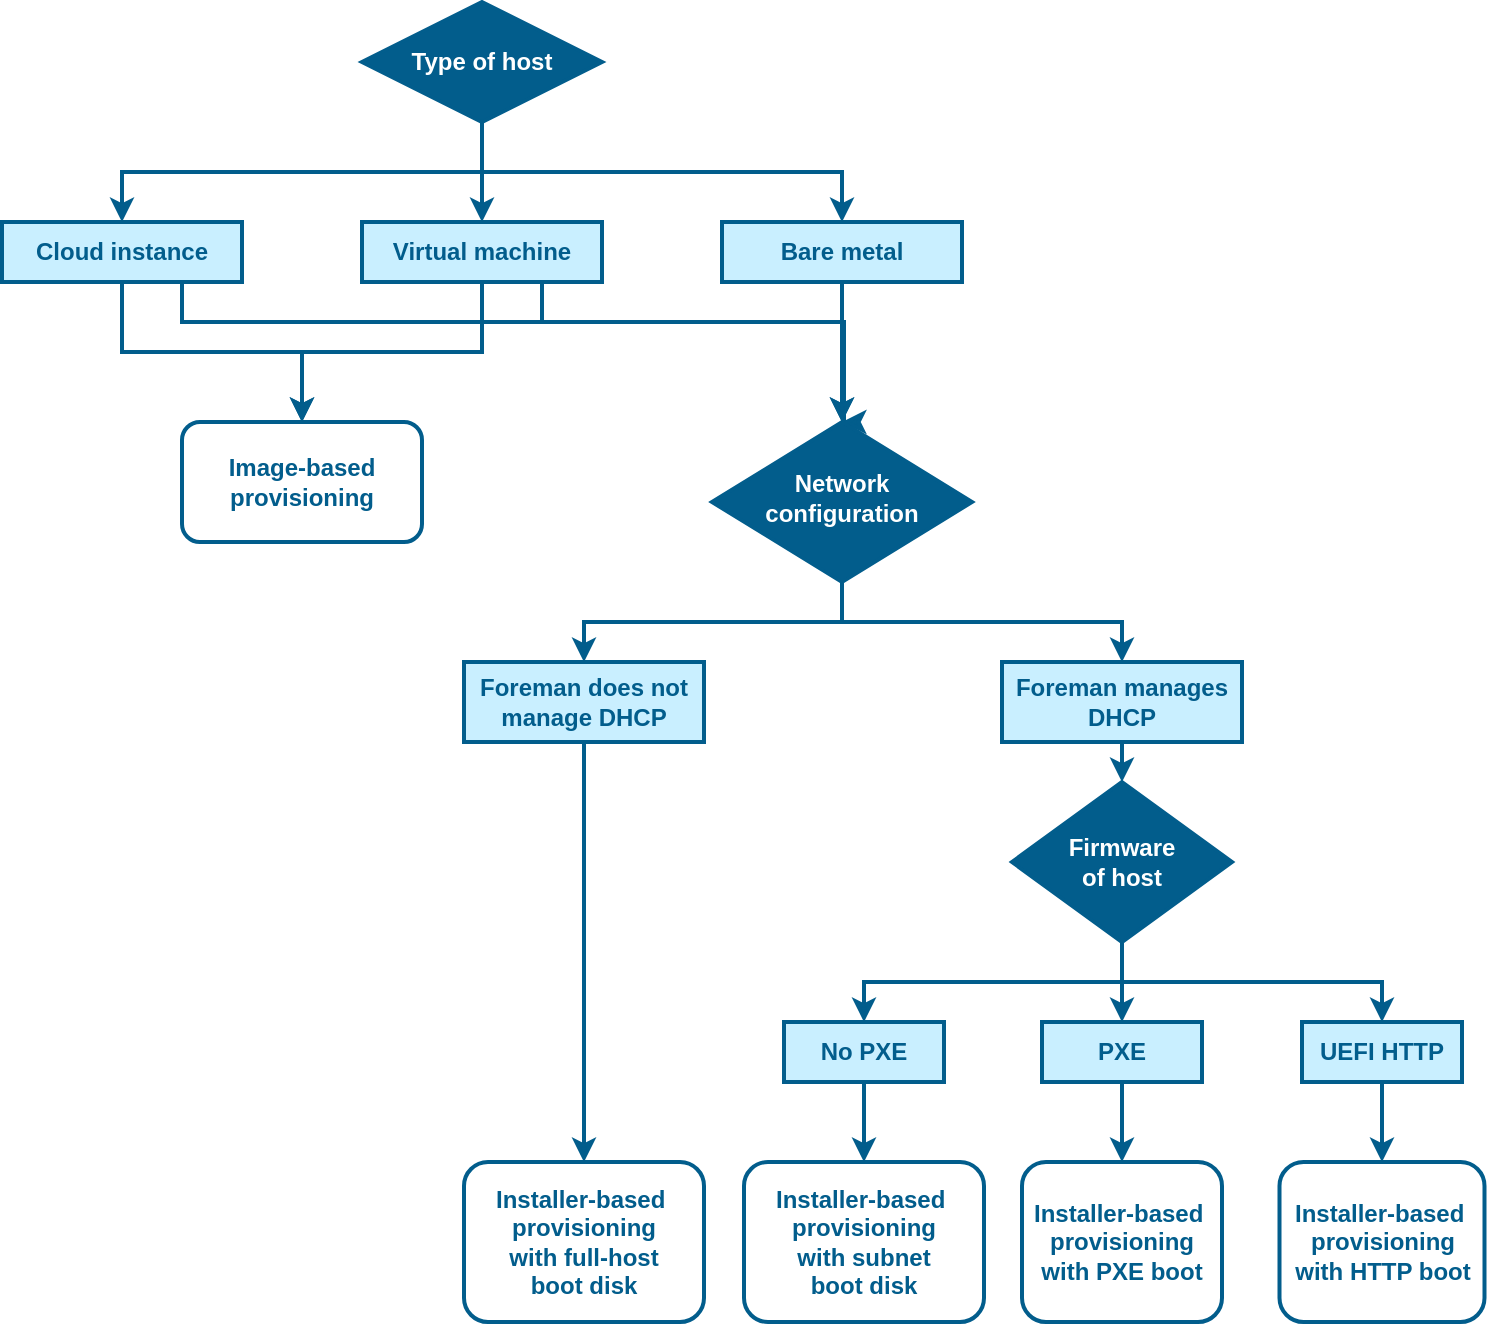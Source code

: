 <mxfile version="24.7.17">
  <diagram id="C5RBs43oDa-KdzZeNtuy" name="Page-1">
    <mxGraphModel dx="1434" dy="835" grid="1" gridSize="10" guides="1" tooltips="1" connect="1" arrows="1" fold="1" page="1" pageScale="1" pageWidth="827" pageHeight="1169" math="0" shadow="0">
      <root>
        <mxCell id="WIyWlLk6GJQsqaUBKTNV-0" />
        <mxCell id="WIyWlLk6GJQsqaUBKTNV-1" parent="WIyWlLk6GJQsqaUBKTNV-0" />
        <mxCell id="xWcLNQ5YNkxrJ8t6xSiV-4" style="edgeStyle=orthogonalEdgeStyle;rounded=0;orthogonalLoop=1;jettySize=auto;html=1;exitX=0.5;exitY=1;exitDx=0;exitDy=0;entryX=0.5;entryY=0;entryDx=0;entryDy=0;fontColor=#025d8c;fontStyle=1;strokeColor=#025d8c;strokeWidth=2;" parent="WIyWlLk6GJQsqaUBKTNV-1" source="xWcLNQ5YNkxrJ8t6xSiV-0" target="xWcLNQ5YNkxrJ8t6xSiV-1" edge="1">
          <mxGeometry relative="1" as="geometry" />
        </mxCell>
        <mxCell id="xWcLNQ5YNkxrJ8t6xSiV-5" style="edgeStyle=orthogonalEdgeStyle;rounded=0;orthogonalLoop=1;jettySize=auto;html=1;exitX=0.5;exitY=1;exitDx=0;exitDy=0;entryX=0.5;entryY=0;entryDx=0;entryDy=0;fontColor=#025d8c;fontStyle=1;strokeColor=#025d8c;strokeWidth=2;" parent="WIyWlLk6GJQsqaUBKTNV-1" source="xWcLNQ5YNkxrJ8t6xSiV-0" target="xWcLNQ5YNkxrJ8t6xSiV-2" edge="1">
          <mxGeometry relative="1" as="geometry" />
        </mxCell>
        <mxCell id="xWcLNQ5YNkxrJ8t6xSiV-6" style="edgeStyle=orthogonalEdgeStyle;rounded=0;orthogonalLoop=1;jettySize=auto;html=1;exitX=0.5;exitY=1;exitDx=0;exitDy=0;entryX=0.5;entryY=0;entryDx=0;entryDy=0;fontColor=#025d8c;fontStyle=1;strokeColor=#025d8c;strokeWidth=2;" parent="WIyWlLk6GJQsqaUBKTNV-1" source="xWcLNQ5YNkxrJ8t6xSiV-0" target="xWcLNQ5YNkxrJ8t6xSiV-3" edge="1">
          <mxGeometry relative="1" as="geometry" />
        </mxCell>
        <mxCell id="xWcLNQ5YNkxrJ8t6xSiV-0" value="Type of host" style="rhombus;whiteSpace=wrap;html=1;strokeColor=#025d8c;strokeWidth=2;fontColor=#ffffff;fontStyle=1;fillColor=#025d8c;" parent="WIyWlLk6GJQsqaUBKTNV-1" vertex="1">
          <mxGeometry x="200" y="90" width="120" height="60" as="geometry" />
        </mxCell>
        <mxCell id="xWcLNQ5YNkxrJ8t6xSiV-8" style="edgeStyle=orthogonalEdgeStyle;rounded=0;orthogonalLoop=1;jettySize=auto;html=1;exitX=0.5;exitY=1;exitDx=0;exitDy=0;entryX=0.5;entryY=0;entryDx=0;entryDy=0;fontColor=#025d8c;fontStyle=1;strokeColor=#025d8c;strokeWidth=2;" parent="WIyWlLk6GJQsqaUBKTNV-1" source="xWcLNQ5YNkxrJ8t6xSiV-1" target="xWcLNQ5YNkxrJ8t6xSiV-7" edge="1">
          <mxGeometry relative="1" as="geometry" />
        </mxCell>
        <mxCell id="0Na-MwaQ5eHF5oUU5LyZ-0" style="edgeStyle=orthogonalEdgeStyle;rounded=0;orthogonalLoop=1;jettySize=auto;html=1;exitX=0.75;exitY=1;exitDx=0;exitDy=0;entryX=0.5;entryY=0;entryDx=0;entryDy=0;strokeWidth=2;strokeColor=#025D8C;" parent="WIyWlLk6GJQsqaUBKTNV-1" source="xWcLNQ5YNkxrJ8t6xSiV-1" target="xWcLNQ5YNkxrJ8t6xSiV-10" edge="1">
          <mxGeometry relative="1" as="geometry">
            <Array as="points">
              <mxPoint x="110" y="250" />
              <mxPoint x="440" y="250" />
            </Array>
          </mxGeometry>
        </mxCell>
        <mxCell id="xWcLNQ5YNkxrJ8t6xSiV-1" value="Cloud instance" style="rounded=0;whiteSpace=wrap;html=1;fontColor=#025d8c;fontStyle=1;strokeColor=#025d8c;strokeWidth=2;fillColor=#C9EFFF;" parent="WIyWlLk6GJQsqaUBKTNV-1" vertex="1">
          <mxGeometry x="20" y="200" width="120" height="30" as="geometry" />
        </mxCell>
        <mxCell id="xWcLNQ5YNkxrJ8t6xSiV-9" style="edgeStyle=orthogonalEdgeStyle;rounded=0;orthogonalLoop=1;jettySize=auto;html=1;exitX=0.5;exitY=1;exitDx=0;exitDy=0;fontColor=#025d8c;fontStyle=1;strokeColor=#025d8c;strokeWidth=2;entryX=0.5;entryY=0;entryDx=0;entryDy=0;" parent="WIyWlLk6GJQsqaUBKTNV-1" source="xWcLNQ5YNkxrJ8t6xSiV-2" target="xWcLNQ5YNkxrJ8t6xSiV-7" edge="1">
          <mxGeometry relative="1" as="geometry">
            <mxPoint x="170" y="280" as="targetPoint" />
          </mxGeometry>
        </mxCell>
        <mxCell id="0Na-MwaQ5eHF5oUU5LyZ-1" style="edgeStyle=orthogonalEdgeStyle;rounded=0;orthogonalLoop=1;jettySize=auto;html=1;exitX=0.75;exitY=1;exitDx=0;exitDy=0;strokeColor=#025D8C;strokeWidth=2;" parent="WIyWlLk6GJQsqaUBKTNV-1" source="xWcLNQ5YNkxrJ8t6xSiV-2" edge="1">
          <mxGeometry relative="1" as="geometry">
            <mxPoint x="440" y="300" as="targetPoint" />
            <Array as="points">
              <mxPoint x="290" y="250" />
              <mxPoint x="441" y="250" />
            </Array>
          </mxGeometry>
        </mxCell>
        <mxCell id="xWcLNQ5YNkxrJ8t6xSiV-2" value="Virtual machine" style="rounded=0;whiteSpace=wrap;html=1;fontColor=#025d8c;fontStyle=1;strokeColor=#025d8c;strokeWidth=2;fillColor=#C9EFFF;" parent="WIyWlLk6GJQsqaUBKTNV-1" vertex="1">
          <mxGeometry x="200" y="200" width="120" height="30" as="geometry" />
        </mxCell>
        <mxCell id="xWcLNQ5YNkxrJ8t6xSiV-34" value="" style="edgeStyle=orthogonalEdgeStyle;rounded=0;orthogonalLoop=1;jettySize=auto;html=1;fontColor=#025d8c;fontStyle=1;strokeColor=#025d8c;strokeWidth=2;" parent="WIyWlLk6GJQsqaUBKTNV-1" source="xWcLNQ5YNkxrJ8t6xSiV-3" target="xWcLNQ5YNkxrJ8t6xSiV-10" edge="1">
          <mxGeometry relative="1" as="geometry" />
        </mxCell>
        <mxCell id="xWcLNQ5YNkxrJ8t6xSiV-3" value="Bare metal" style="rounded=0;whiteSpace=wrap;html=1;fontColor=#025d8c;fontStyle=1;strokeColor=#025d8c;strokeWidth=2;fillColor=#C9EFFF;" parent="WIyWlLk6GJQsqaUBKTNV-1" vertex="1">
          <mxGeometry x="380" y="200" width="120" height="30" as="geometry" />
        </mxCell>
        <mxCell id="xWcLNQ5YNkxrJ8t6xSiV-7" value="Image-based&lt;div&gt;provisioning&lt;/div&gt;" style="rounded=1;whiteSpace=wrap;html=1;fontColor=#025d8c;fontStyle=1;strokeColor=#025d8c;strokeWidth=2;fillColor=#ffffff;" parent="WIyWlLk6GJQsqaUBKTNV-1" vertex="1">
          <mxGeometry x="110" y="300" width="120" height="60" as="geometry" />
        </mxCell>
        <mxCell id="xWcLNQ5YNkxrJ8t6xSiV-23" style="edgeStyle=orthogonalEdgeStyle;rounded=0;orthogonalLoop=1;jettySize=auto;html=1;exitX=0.5;exitY=1;exitDx=0;exitDy=0;entryX=0.5;entryY=0;entryDx=0;entryDy=0;fontColor=#025d8c;fontStyle=1;strokeColor=#025d8c;strokeWidth=2;" parent="WIyWlLk6GJQsqaUBKTNV-1" source="xWcLNQ5YNkxrJ8t6xSiV-10" target="xWcLNQ5YNkxrJ8t6xSiV-12" edge="1">
          <mxGeometry relative="1" as="geometry" />
        </mxCell>
        <mxCell id="xWcLNQ5YNkxrJ8t6xSiV-24" style="edgeStyle=orthogonalEdgeStyle;rounded=0;orthogonalLoop=1;jettySize=auto;html=1;exitX=0.5;exitY=1;exitDx=0;exitDy=0;entryX=0.5;entryY=0;entryDx=0;entryDy=0;fontColor=#025d8c;fontStyle=1;strokeColor=#025d8c;strokeWidth=2;" parent="WIyWlLk6GJQsqaUBKTNV-1" source="xWcLNQ5YNkxrJ8t6xSiV-10" target="xWcLNQ5YNkxrJ8t6xSiV-13" edge="1">
          <mxGeometry relative="1" as="geometry" />
        </mxCell>
        <mxCell id="xWcLNQ5YNkxrJ8t6xSiV-10" value="Network&lt;div&gt;configuration&lt;/div&gt;" style="rhombus;whiteSpace=wrap;html=1;fontColor=#ffffff;fontStyle=1;strokeColor=#025d8c;strokeWidth=2;fillColor=#025d8c;spacingTop=-4;" parent="WIyWlLk6GJQsqaUBKTNV-1" vertex="1">
          <mxGeometry x="375" y="300" width="130" height="80" as="geometry" />
        </mxCell>
        <mxCell id="xWcLNQ5YNkxrJ8t6xSiV-25" style="edgeStyle=orthogonalEdgeStyle;rounded=0;orthogonalLoop=1;jettySize=auto;html=1;exitX=0.5;exitY=1;exitDx=0;exitDy=0;entryX=0.5;entryY=0;entryDx=0;entryDy=0;fontColor=#025d8c;fontStyle=1;strokeColor=#025d8c;strokeWidth=2;" parent="WIyWlLk6GJQsqaUBKTNV-1" source="xWcLNQ5YNkxrJ8t6xSiV-12" edge="1">
          <mxGeometry relative="1" as="geometry">
            <mxPoint x="311" y="670" as="targetPoint" />
          </mxGeometry>
        </mxCell>
        <mxCell id="xWcLNQ5YNkxrJ8t6xSiV-12" value="Foreman does not manage DHCP" style="rounded=0;whiteSpace=wrap;html=1;fontColor=#025d8c;fontStyle=1;strokeColor=#025d8c;strokeWidth=2;fillColor=#C9EFFF;" parent="WIyWlLk6GJQsqaUBKTNV-1" vertex="1">
          <mxGeometry x="251" y="420" width="120" height="40" as="geometry" />
        </mxCell>
        <mxCell id="xWcLNQ5YNkxrJ8t6xSiV-26" style="edgeStyle=orthogonalEdgeStyle;rounded=0;orthogonalLoop=1;jettySize=auto;html=1;exitX=0.5;exitY=1;exitDx=0;exitDy=0;entryX=0.5;entryY=0;entryDx=0;entryDy=0;fontColor=#025d8c;fontStyle=1;strokeColor=#025d8c;strokeWidth=2;" parent="WIyWlLk6GJQsqaUBKTNV-1" source="xWcLNQ5YNkxrJ8t6xSiV-13" target="xWcLNQ5YNkxrJ8t6xSiV-14" edge="1">
          <mxGeometry relative="1" as="geometry" />
        </mxCell>
        <mxCell id="xWcLNQ5YNkxrJ8t6xSiV-13" value="Foreman manages DHCP" style="rounded=0;whiteSpace=wrap;html=1;fontColor=#025d8c;fontStyle=1;strokeColor=#025d8c;strokeWidth=2;fillColor=#C9EFFF;" parent="WIyWlLk6GJQsqaUBKTNV-1" vertex="1">
          <mxGeometry x="520" y="420" width="120" height="40" as="geometry" />
        </mxCell>
        <mxCell id="xWcLNQ5YNkxrJ8t6xSiV-27" style="edgeStyle=orthogonalEdgeStyle;rounded=0;orthogonalLoop=1;jettySize=auto;html=1;exitX=0.5;exitY=1;exitDx=0;exitDy=0;entryX=0.5;entryY=0;entryDx=0;entryDy=0;fontColor=#025d8c;fontStyle=1;strokeColor=#025d8c;strokeWidth=2;" parent="WIyWlLk6GJQsqaUBKTNV-1" source="xWcLNQ5YNkxrJ8t6xSiV-14" target="xWcLNQ5YNkxrJ8t6xSiV-16" edge="1">
          <mxGeometry relative="1" as="geometry" />
        </mxCell>
        <mxCell id="xWcLNQ5YNkxrJ8t6xSiV-28" style="edgeStyle=orthogonalEdgeStyle;rounded=0;orthogonalLoop=1;jettySize=auto;html=1;exitX=0.5;exitY=1;exitDx=0;exitDy=0;fontColor=#025d8c;fontStyle=1;strokeColor=#025d8c;strokeWidth=2;" parent="WIyWlLk6GJQsqaUBKTNV-1" source="xWcLNQ5YNkxrJ8t6xSiV-14" target="xWcLNQ5YNkxrJ8t6xSiV-17" edge="1">
          <mxGeometry relative="1" as="geometry">
            <mxPoint x="461" y="600" as="targetPoint" />
          </mxGeometry>
        </mxCell>
        <mxCell id="xWcLNQ5YNkxrJ8t6xSiV-29" style="edgeStyle=orthogonalEdgeStyle;rounded=0;orthogonalLoop=1;jettySize=auto;html=1;exitX=0.5;exitY=1;exitDx=0;exitDy=0;entryX=0.5;entryY=0;entryDx=0;entryDy=0;fontColor=#025d8c;fontStyle=1;strokeColor=#025d8c;strokeWidth=2;" parent="WIyWlLk6GJQsqaUBKTNV-1" source="xWcLNQ5YNkxrJ8t6xSiV-14" target="xWcLNQ5YNkxrJ8t6xSiV-15" edge="1">
          <mxGeometry relative="1" as="geometry" />
        </mxCell>
        <mxCell id="xWcLNQ5YNkxrJ8t6xSiV-14" value="Firmware&lt;div&gt;of host&lt;/div&gt;" style="rhombus;whiteSpace=wrap;html=1;fontColor=#ffffff;fontStyle=1;strokeColor=#025d8c;strokeWidth=2;fillColor=#025d8c;" parent="WIyWlLk6GJQsqaUBKTNV-1" vertex="1">
          <mxGeometry x="525" y="480" width="110" height="80" as="geometry" />
        </mxCell>
        <mxCell id="xWcLNQ5YNkxrJ8t6xSiV-30" style="edgeStyle=orthogonalEdgeStyle;rounded=0;orthogonalLoop=1;jettySize=auto;html=1;exitX=0.5;exitY=1;exitDx=0;exitDy=0;entryX=0.5;entryY=0;entryDx=0;entryDy=0;fontColor=#025d8c;fontStyle=1;strokeColor=#025d8c;strokeWidth=2;" parent="WIyWlLk6GJQsqaUBKTNV-1" source="xWcLNQ5YNkxrJ8t6xSiV-15" edge="1">
          <mxGeometry relative="1" as="geometry">
            <mxPoint x="710" y="670" as="targetPoint" />
          </mxGeometry>
        </mxCell>
        <mxCell id="xWcLNQ5YNkxrJ8t6xSiV-15" value="UEFI HTTP" style="rounded=0;whiteSpace=wrap;html=1;fontColor=#025d8c;fontStyle=1;strokeColor=#025d8c;strokeWidth=2;fillColor=#C9EFFF;" parent="WIyWlLk6GJQsqaUBKTNV-1" vertex="1">
          <mxGeometry x="670" y="600" width="80" height="30" as="geometry" />
        </mxCell>
        <mxCell id="xWcLNQ5YNkxrJ8t6xSiV-31" style="edgeStyle=orthogonalEdgeStyle;rounded=0;orthogonalLoop=1;jettySize=auto;html=1;exitX=0.5;exitY=1;exitDx=0;exitDy=0;entryX=0.5;entryY=0;entryDx=0;entryDy=0;fontColor=#025d8c;fontStyle=1;strokeColor=#025d8c;strokeWidth=2;" parent="WIyWlLk6GJQsqaUBKTNV-1" source="xWcLNQ5YNkxrJ8t6xSiV-16" edge="1">
          <mxGeometry relative="1" as="geometry">
            <mxPoint x="580" y="670" as="targetPoint" />
          </mxGeometry>
        </mxCell>
        <mxCell id="xWcLNQ5YNkxrJ8t6xSiV-16" value="PXE" style="rounded=0;whiteSpace=wrap;html=1;fontColor=#025d8c;fontStyle=1;strokeColor=#025d8c;strokeWidth=2;fillColor=#C9EFFF;" parent="WIyWlLk6GJQsqaUBKTNV-1" vertex="1">
          <mxGeometry x="540" y="600" width="80" height="30" as="geometry" />
        </mxCell>
        <mxCell id="xWcLNQ5YNkxrJ8t6xSiV-33" style="edgeStyle=orthogonalEdgeStyle;rounded=0;orthogonalLoop=1;jettySize=auto;html=1;exitX=0.5;exitY=1;exitDx=0;exitDy=0;entryX=0.5;entryY=0;entryDx=0;entryDy=0;fontColor=#025d8c;fontStyle=1;strokeColor=#025d8c;strokeWidth=2;" parent="WIyWlLk6GJQsqaUBKTNV-1" source="xWcLNQ5YNkxrJ8t6xSiV-17" edge="1">
          <mxGeometry relative="1" as="geometry">
            <mxPoint x="451" y="670" as="targetPoint" />
          </mxGeometry>
        </mxCell>
        <mxCell id="xWcLNQ5YNkxrJ8t6xSiV-17" value="No PXE" style="rounded=0;whiteSpace=wrap;html=1;fontColor=#025d8c;fontStyle=1;strokeColor=#025d8c;strokeWidth=2;fillColor=#C9EFFF;" parent="WIyWlLk6GJQsqaUBKTNV-1" vertex="1">
          <mxGeometry x="411" y="600" width="80" height="30" as="geometry" />
        </mxCell>
        <mxCell id="xWcLNQ5YNkxrJ8t6xSiV-18" value="Installer-based&amp;nbsp;&lt;div&gt;provisioning&lt;/div&gt;&lt;div&gt;with full-host&lt;/div&gt;&lt;div&gt;boot disk&lt;/div&gt;" style="rounded=1;whiteSpace=wrap;html=1;fontColor=#025d8c;fontStyle=1;strokeColor=#025d8c;strokeWidth=2;fillColor=#ffffff;" parent="WIyWlLk6GJQsqaUBKTNV-1" vertex="1">
          <mxGeometry x="251" y="670" width="120" height="80" as="geometry" />
        </mxCell>
        <mxCell id="xWcLNQ5YNkxrJ8t6xSiV-19" value="Installer-based&amp;nbsp;&lt;div&gt;provisioning&lt;/div&gt;&lt;div&gt;with PXE boot&lt;/div&gt;" style="rounded=1;whiteSpace=wrap;html=1;fontColor=#025d8c;fontStyle=1;strokeColor=#025d8c;strokeWidth=2;fillColor=#ffffff;" parent="WIyWlLk6GJQsqaUBKTNV-1" vertex="1">
          <mxGeometry x="530" y="670" width="100" height="80" as="geometry" />
        </mxCell>
        <mxCell id="xWcLNQ5YNkxrJ8t6xSiV-20" value="Installer-based&amp;nbsp;&lt;div&gt;provisioning&lt;/div&gt;&lt;div&gt;with HTTP boot&lt;/div&gt;" style="rounded=1;whiteSpace=wrap;html=1;fontColor=#025d8c;fontStyle=1;strokeColor=#025d8c;strokeWidth=2;fillColor=#ffffff;" parent="WIyWlLk6GJQsqaUBKTNV-1" vertex="1">
          <mxGeometry x="658.75" y="670" width="102.5" height="80" as="geometry" />
        </mxCell>
        <mxCell id="Y5WXKg2Rp6gv7IF2gnYe-0" value="Installer-based&amp;nbsp;&lt;div&gt;provisioning&lt;/div&gt;&lt;div&gt;with subnet&lt;/div&gt;&lt;div&gt;boot disk&lt;/div&gt;" style="rounded=1;whiteSpace=wrap;html=1;fontColor=#025d8c;fontStyle=1;strokeColor=#025d8c;strokeWidth=2;fillColor=#ffffff;" parent="WIyWlLk6GJQsqaUBKTNV-1" vertex="1">
          <mxGeometry x="391" y="670" width="120" height="80" as="geometry" />
        </mxCell>
      </root>
    </mxGraphModel>
  </diagram>
</mxfile>
